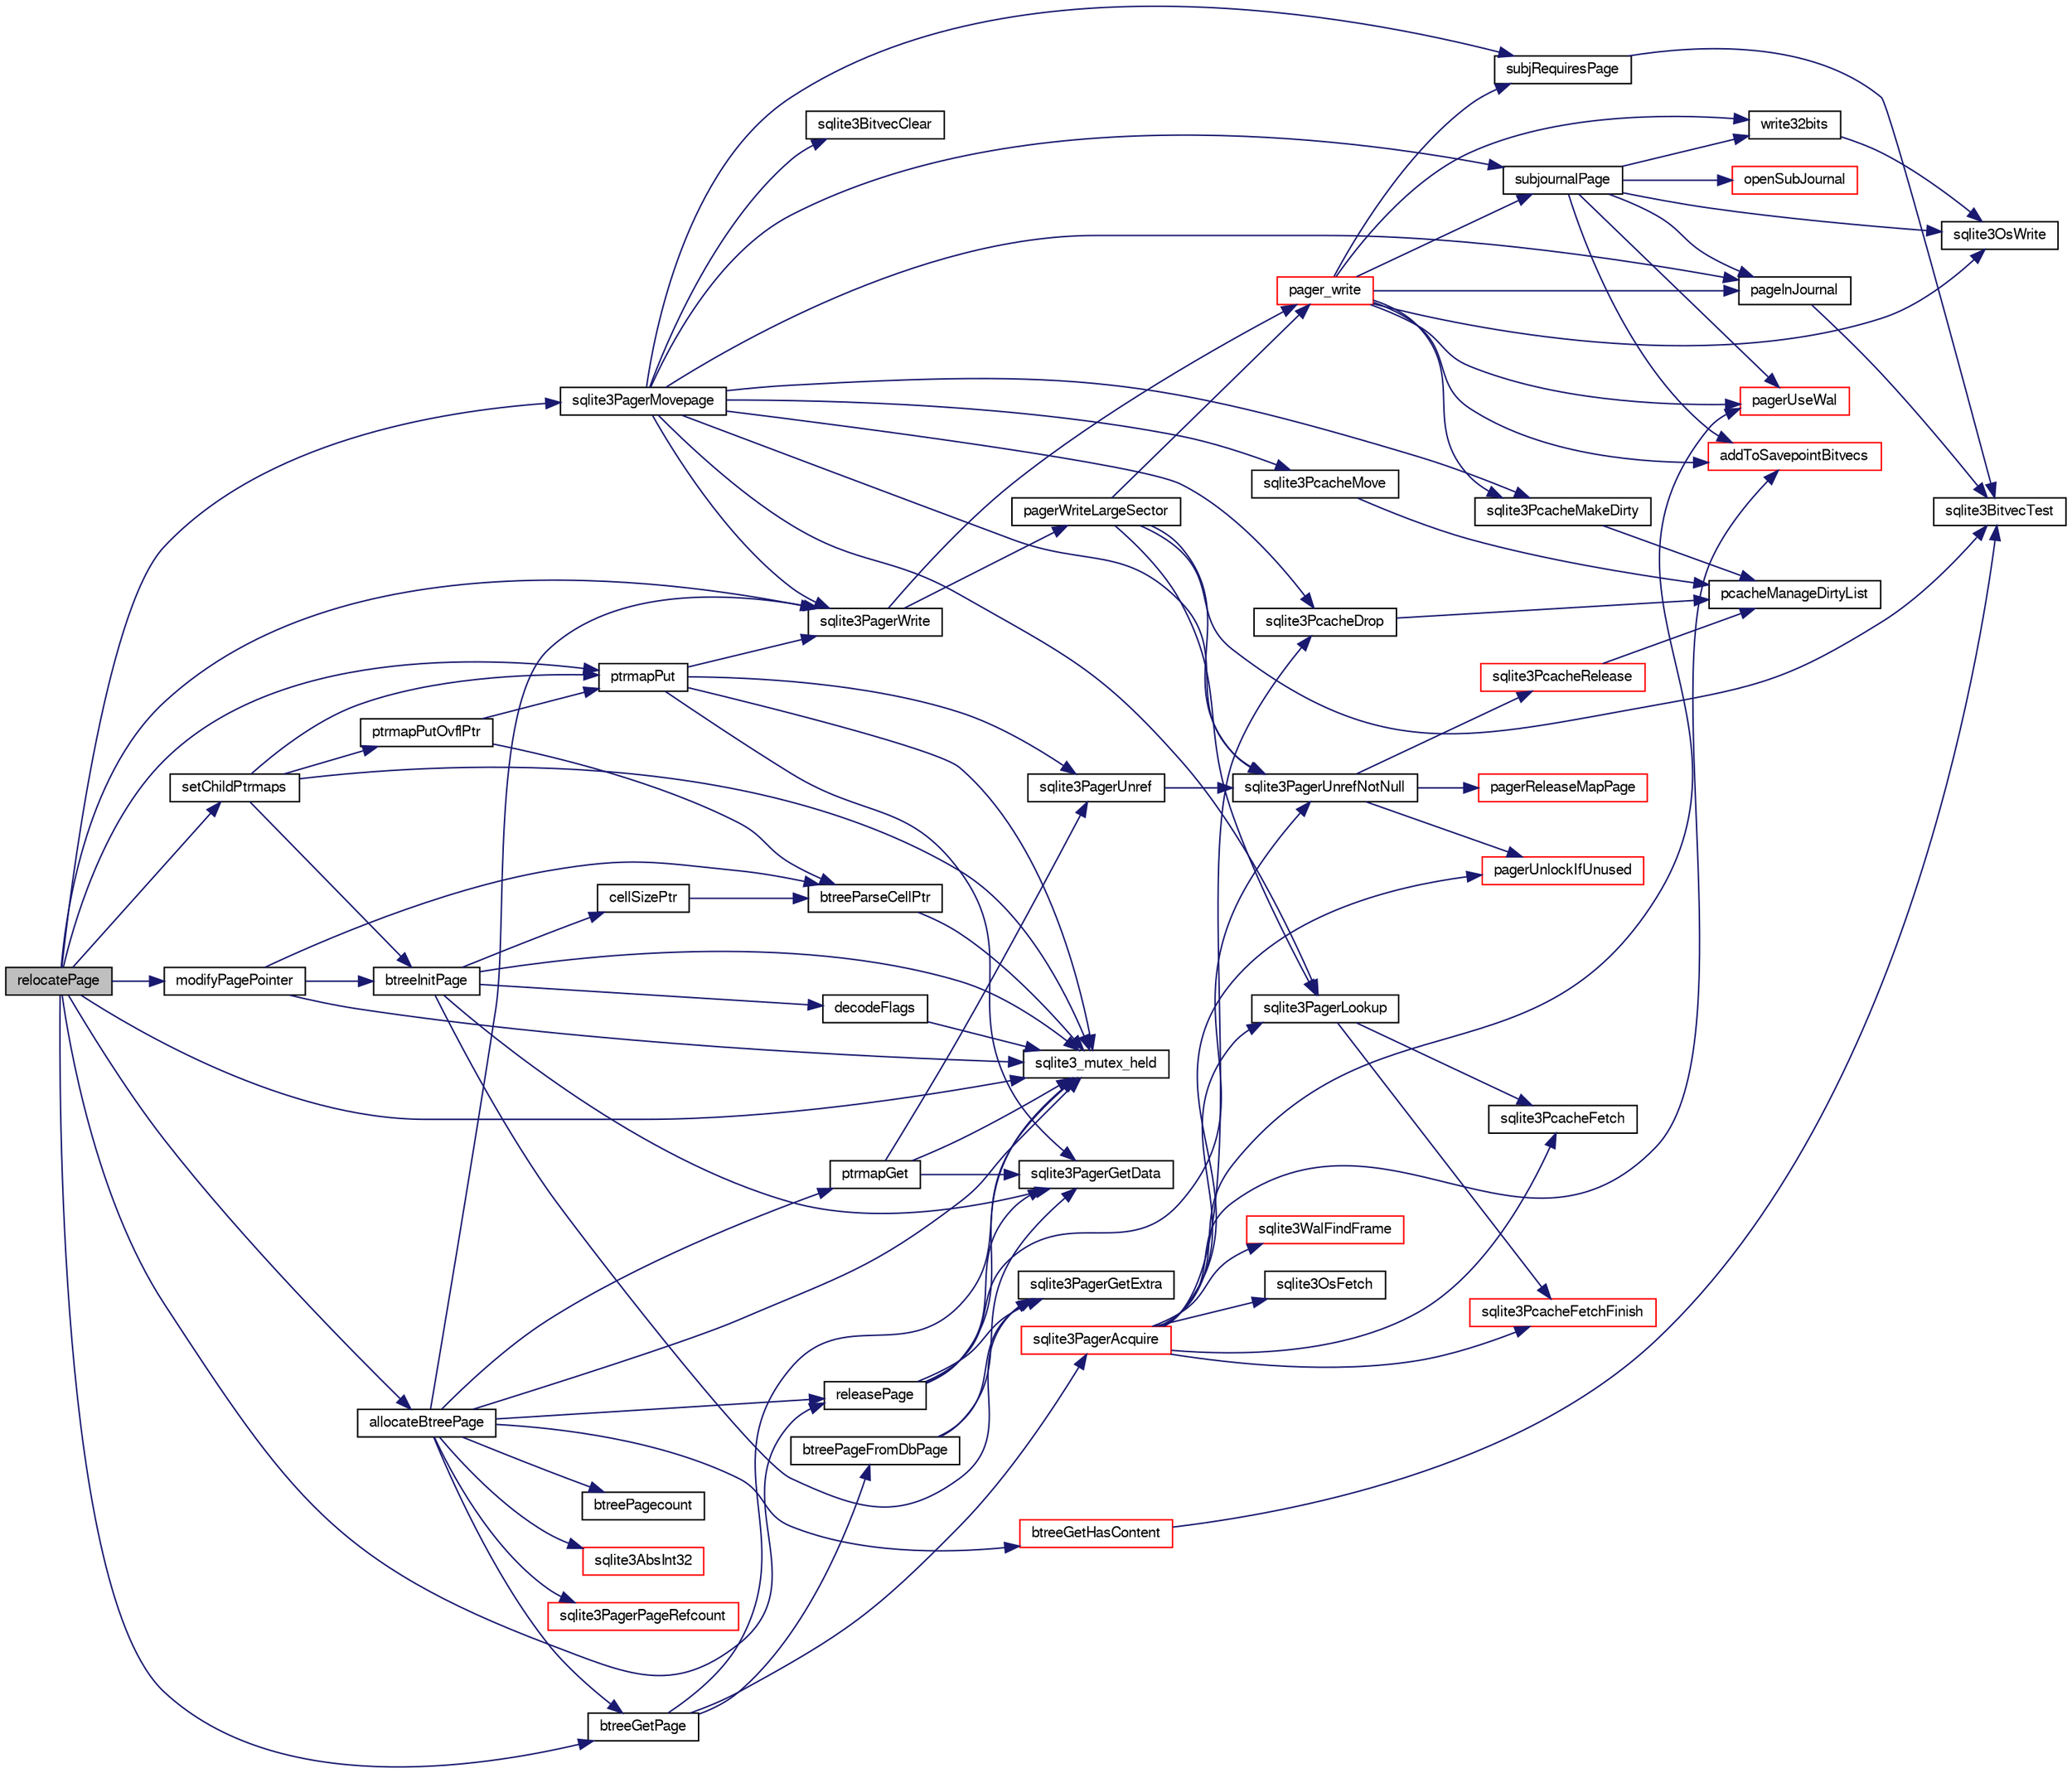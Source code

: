 digraph "relocatePage"
{
  edge [fontname="FreeSans",fontsize="10",labelfontname="FreeSans",labelfontsize="10"];
  node [fontname="FreeSans",fontsize="10",shape=record];
  rankdir="LR";
  Node262004 [label="relocatePage",height=0.2,width=0.4,color="black", fillcolor="grey75", style="filled", fontcolor="black"];
  Node262004 -> Node262005 [color="midnightblue",fontsize="10",style="solid",fontname="FreeSans"];
  Node262005 [label="sqlite3_mutex_held",height=0.2,width=0.4,color="black", fillcolor="white", style="filled",URL="$sqlite3_8c.html#acf77da68932b6bc163c5e68547ecc3e7"];
  Node262004 -> Node262006 [color="midnightblue",fontsize="10",style="solid",fontname="FreeSans"];
  Node262006 [label="sqlite3PagerMovepage",height=0.2,width=0.4,color="black", fillcolor="white", style="filled",URL="$sqlite3_8c.html#a8cdedc7a185709301f12c4d7b305aa1e"];
  Node262006 -> Node262007 [color="midnightblue",fontsize="10",style="solid",fontname="FreeSans"];
  Node262007 [label="sqlite3PagerWrite",height=0.2,width=0.4,color="black", fillcolor="white", style="filled",URL="$sqlite3_8c.html#ad4b8aee028ee99575b0748b299e04ed0"];
  Node262007 -> Node262008 [color="midnightblue",fontsize="10",style="solid",fontname="FreeSans"];
  Node262008 [label="pagerWriteLargeSector",height=0.2,width=0.4,color="black", fillcolor="white", style="filled",URL="$sqlite3_8c.html#a06334f0cc1c2dc95ffe29c2359928b92"];
  Node262008 -> Node262009 [color="midnightblue",fontsize="10",style="solid",fontname="FreeSans"];
  Node262009 [label="sqlite3BitvecTest",height=0.2,width=0.4,color="black", fillcolor="white", style="filled",URL="$sqlite3_8c.html#ab08693a5ff8d1b759eb50dc307ee910f"];
  Node262008 -> Node262010 [color="midnightblue",fontsize="10",style="solid",fontname="FreeSans"];
  Node262010 [label="pager_write",height=0.2,width=0.4,color="red", fillcolor="white", style="filled",URL="$sqlite3_8c.html#aa5dbf1a9dcccf0aa140b04b81325517f"];
  Node262010 -> Node262306 [color="midnightblue",fontsize="10",style="solid",fontname="FreeSans"];
  Node262306 [label="sqlite3PcacheMakeDirty",height=0.2,width=0.4,color="black", fillcolor="white", style="filled",URL="$sqlite3_8c.html#ab2add4c541df2d0b57a993930ee18a3a"];
  Node262306 -> Node262307 [color="midnightblue",fontsize="10",style="solid",fontname="FreeSans"];
  Node262307 [label="pcacheManageDirtyList",height=0.2,width=0.4,color="black", fillcolor="white", style="filled",URL="$sqlite3_8c.html#aae9bc2ddff700c30e5f9c80d531d6acc"];
  Node262010 -> Node262308 [color="midnightblue",fontsize="10",style="solid",fontname="FreeSans"];
  Node262308 [label="pageInJournal",height=0.2,width=0.4,color="black", fillcolor="white", style="filled",URL="$sqlite3_8c.html#a07fb7c067274e7abc0a9ea2d3ffed616"];
  Node262308 -> Node262009 [color="midnightblue",fontsize="10",style="solid",fontname="FreeSans"];
  Node262010 -> Node262309 [color="midnightblue",fontsize="10",style="solid",fontname="FreeSans"];
  Node262309 [label="subjRequiresPage",height=0.2,width=0.4,color="black", fillcolor="white", style="filled",URL="$sqlite3_8c.html#a8c8d460aa8cc7cb907b2e04844aaba86"];
  Node262309 -> Node262009 [color="midnightblue",fontsize="10",style="solid",fontname="FreeSans"];
  Node262010 -> Node262012 [color="midnightblue",fontsize="10",style="solid",fontname="FreeSans"];
  Node262012 [label="pagerUseWal",height=0.2,width=0.4,color="red", fillcolor="white", style="filled",URL="$sqlite3_8c.html#a31def80bfe1de9284d635ba190a5eb68"];
  Node262010 -> Node262311 [color="midnightblue",fontsize="10",style="solid",fontname="FreeSans"];
  Node262311 [label="write32bits",height=0.2,width=0.4,color="black", fillcolor="white", style="filled",URL="$sqlite3_8c.html#a5db7813c01a178a634f0dcd6e7766ed6"];
  Node262311 -> Node262304 [color="midnightblue",fontsize="10",style="solid",fontname="FreeSans"];
  Node262304 [label="sqlite3OsWrite",height=0.2,width=0.4,color="black", fillcolor="white", style="filled",URL="$sqlite3_8c.html#a1eea7ec327af84c05b4dd4cc075a537f"];
  Node262010 -> Node262304 [color="midnightblue",fontsize="10",style="solid",fontname="FreeSans"];
  Node262010 -> Node262313 [color="midnightblue",fontsize="10",style="solid",fontname="FreeSans"];
  Node262313 [label="addToSavepointBitvecs",height=0.2,width=0.4,color="red", fillcolor="white", style="filled",URL="$sqlite3_8c.html#aa2e9bb02bb6975d83ec875f0792792f0"];
  Node262010 -> Node262314 [color="midnightblue",fontsize="10",style="solid",fontname="FreeSans"];
  Node262314 [label="subjournalPage",height=0.2,width=0.4,color="black", fillcolor="white", style="filled",URL="$sqlite3_8c.html#a836f5a13ba09ee3f118ebe73b58591c4"];
  Node262314 -> Node262012 [color="midnightblue",fontsize="10",style="solid",fontname="FreeSans"];
  Node262314 -> Node262308 [color="midnightblue",fontsize="10",style="solid",fontname="FreeSans"];
  Node262314 -> Node262315 [color="midnightblue",fontsize="10",style="solid",fontname="FreeSans"];
  Node262315 [label="openSubJournal",height=0.2,width=0.4,color="red", fillcolor="white", style="filled",URL="$sqlite3_8c.html#a69f445a04e423a1eaf24a2b9f035b427"];
  Node262314 -> Node262311 [color="midnightblue",fontsize="10",style="solid",fontname="FreeSans"];
  Node262314 -> Node262304 [color="midnightblue",fontsize="10",style="solid",fontname="FreeSans"];
  Node262314 -> Node262313 [color="midnightblue",fontsize="10",style="solid",fontname="FreeSans"];
  Node262008 -> Node262317 [color="midnightblue",fontsize="10",style="solid",fontname="FreeSans"];
  Node262317 [label="sqlite3PagerUnrefNotNull",height=0.2,width=0.4,color="black", fillcolor="white", style="filled",URL="$sqlite3_8c.html#a4b314f96f09f5c68c94672e420e31ab9"];
  Node262317 -> Node262318 [color="midnightblue",fontsize="10",style="solid",fontname="FreeSans"];
  Node262318 [label="pagerReleaseMapPage",height=0.2,width=0.4,color="red", fillcolor="white", style="filled",URL="$sqlite3_8c.html#aefa288f9febba49488ab634f8b0d5f6d"];
  Node262317 -> Node262320 [color="midnightblue",fontsize="10",style="solid",fontname="FreeSans"];
  Node262320 [label="sqlite3PcacheRelease",height=0.2,width=0.4,color="red", fillcolor="white", style="filled",URL="$sqlite3_8c.html#ad07fc7a8130ad1e77861f345084b1b83"];
  Node262320 -> Node262307 [color="midnightblue",fontsize="10",style="solid",fontname="FreeSans"];
  Node262317 -> Node262322 [color="midnightblue",fontsize="10",style="solid",fontname="FreeSans"];
  Node262322 [label="pagerUnlockIfUnused",height=0.2,width=0.4,color="red", fillcolor="white", style="filled",URL="$sqlite3_8c.html#abf547f4276efb6f10262f7fde1e4d065"];
  Node262008 -> Node262342 [color="midnightblue",fontsize="10",style="solid",fontname="FreeSans"];
  Node262342 [label="sqlite3PagerLookup",height=0.2,width=0.4,color="black", fillcolor="white", style="filled",URL="$sqlite3_8c.html#a1252ec03814f64eed236cfb21094cafd"];
  Node262342 -> Node262343 [color="midnightblue",fontsize="10",style="solid",fontname="FreeSans"];
  Node262343 [label="sqlite3PcacheFetch",height=0.2,width=0.4,color="black", fillcolor="white", style="filled",URL="$sqlite3_8c.html#a51a10151c5ec2c1c9e6fd615e95a3450"];
  Node262342 -> Node262344 [color="midnightblue",fontsize="10",style="solid",fontname="FreeSans"];
  Node262344 [label="sqlite3PcacheFetchFinish",height=0.2,width=0.4,color="red", fillcolor="white", style="filled",URL="$sqlite3_8c.html#a21f330cb082d63a111f64257e823a4b1"];
  Node262007 -> Node262010 [color="midnightblue",fontsize="10",style="solid",fontname="FreeSans"];
  Node262006 -> Node262309 [color="midnightblue",fontsize="10",style="solid",fontname="FreeSans"];
  Node262006 -> Node262314 [color="midnightblue",fontsize="10",style="solid",fontname="FreeSans"];
  Node262006 -> Node262308 [color="midnightblue",fontsize="10",style="solid",fontname="FreeSans"];
  Node262006 -> Node262342 [color="midnightblue",fontsize="10",style="solid",fontname="FreeSans"];
  Node262006 -> Node262422 [color="midnightblue",fontsize="10",style="solid",fontname="FreeSans"];
  Node262422 [label="sqlite3PcacheMove",height=0.2,width=0.4,color="black", fillcolor="white", style="filled",URL="$sqlite3_8c.html#a51ea21b4bc5c6d0534aa0f67dcb6c4dc"];
  Node262422 -> Node262307 [color="midnightblue",fontsize="10",style="solid",fontname="FreeSans"];
  Node262006 -> Node262347 [color="midnightblue",fontsize="10",style="solid",fontname="FreeSans"];
  Node262347 [label="sqlite3PcacheDrop",height=0.2,width=0.4,color="black", fillcolor="white", style="filled",URL="$sqlite3_8c.html#a78667811e7a2a7e75117cd6ec9cf6486"];
  Node262347 -> Node262307 [color="midnightblue",fontsize="10",style="solid",fontname="FreeSans"];
  Node262006 -> Node262306 [color="midnightblue",fontsize="10",style="solid",fontname="FreeSans"];
  Node262006 -> Node262317 [color="midnightblue",fontsize="10",style="solid",fontname="FreeSans"];
  Node262006 -> Node262423 [color="midnightblue",fontsize="10",style="solid",fontname="FreeSans"];
  Node262423 [label="sqlite3BitvecClear",height=0.2,width=0.4,color="black", fillcolor="white", style="filled",URL="$sqlite3_8c.html#a8313d0c9f9e5d722d6f1fdb670fcbc60"];
  Node262004 -> Node262424 [color="midnightblue",fontsize="10",style="solid",fontname="FreeSans"];
  Node262424 [label="setChildPtrmaps",height=0.2,width=0.4,color="black", fillcolor="white", style="filled",URL="$sqlite3_8c.html#adf2ff6d11495ca47f88ace93f5be9d91"];
  Node262424 -> Node262005 [color="midnightblue",fontsize="10",style="solid",fontname="FreeSans"];
  Node262424 -> Node262425 [color="midnightblue",fontsize="10",style="solid",fontname="FreeSans"];
  Node262425 [label="btreeInitPage",height=0.2,width=0.4,color="black", fillcolor="white", style="filled",URL="$sqlite3_8c.html#a3fbef3abda22e9a3f72c2873ec0b26a3"];
  Node262425 -> Node262005 [color="midnightblue",fontsize="10",style="solid",fontname="FreeSans"];
  Node262425 -> Node262385 [color="midnightblue",fontsize="10",style="solid",fontname="FreeSans"];
  Node262385 [label="sqlite3PagerGetExtra",height=0.2,width=0.4,color="black", fillcolor="white", style="filled",URL="$sqlite3_8c.html#a48e879a6d20f06f27390973ab8d59bd7"];
  Node262425 -> Node262384 [color="midnightblue",fontsize="10",style="solid",fontname="FreeSans"];
  Node262384 [label="sqlite3PagerGetData",height=0.2,width=0.4,color="black", fillcolor="white", style="filled",URL="$sqlite3_8c.html#a9dd340e56fb4b7fad4df339595b8d8a2"];
  Node262425 -> Node262426 [color="midnightblue",fontsize="10",style="solid",fontname="FreeSans"];
  Node262426 [label="decodeFlags",height=0.2,width=0.4,color="black", fillcolor="white", style="filled",URL="$sqlite3_8c.html#acb168e46383706f31cefd555da235eae"];
  Node262426 -> Node262005 [color="midnightblue",fontsize="10",style="solid",fontname="FreeSans"];
  Node262425 -> Node262427 [color="midnightblue",fontsize="10",style="solid",fontname="FreeSans"];
  Node262427 [label="cellSizePtr",height=0.2,width=0.4,color="black", fillcolor="white", style="filled",URL="$sqlite3_8c.html#a6c95c9aac1c8a00490e36674f43e76ec"];
  Node262427 -> Node262428 [color="midnightblue",fontsize="10",style="solid",fontname="FreeSans"];
  Node262428 [label="btreeParseCellPtr",height=0.2,width=0.4,color="black", fillcolor="white", style="filled",URL="$sqlite3_8c.html#a1eba22ca0ddf563de0b29c64551c759f"];
  Node262428 -> Node262005 [color="midnightblue",fontsize="10",style="solid",fontname="FreeSans"];
  Node262424 -> Node262429 [color="midnightblue",fontsize="10",style="solid",fontname="FreeSans"];
  Node262429 [label="ptrmapPutOvflPtr",height=0.2,width=0.4,color="black", fillcolor="white", style="filled",URL="$sqlite3_8c.html#a5b7cb112db531e0498aaddcbadb4985b"];
  Node262429 -> Node262428 [color="midnightblue",fontsize="10",style="solid",fontname="FreeSans"];
  Node262429 -> Node262430 [color="midnightblue",fontsize="10",style="solid",fontname="FreeSans"];
  Node262430 [label="ptrmapPut",height=0.2,width=0.4,color="black", fillcolor="white", style="filled",URL="$sqlite3_8c.html#ac16fbe55892f29324ac5d09957374ed0"];
  Node262430 -> Node262005 [color="midnightblue",fontsize="10",style="solid",fontname="FreeSans"];
  Node262430 -> Node262384 [color="midnightblue",fontsize="10",style="solid",fontname="FreeSans"];
  Node262430 -> Node262007 [color="midnightblue",fontsize="10",style="solid",fontname="FreeSans"];
  Node262430 -> Node262389 [color="midnightblue",fontsize="10",style="solid",fontname="FreeSans"];
  Node262389 [label="sqlite3PagerUnref",height=0.2,width=0.4,color="black", fillcolor="white", style="filled",URL="$sqlite3_8c.html#aa9d040b7f24a8a5d99bf96863b52cd15"];
  Node262389 -> Node262317 [color="midnightblue",fontsize="10",style="solid",fontname="FreeSans"];
  Node262424 -> Node262430 [color="midnightblue",fontsize="10",style="solid",fontname="FreeSans"];
  Node262004 -> Node262430 [color="midnightblue",fontsize="10",style="solid",fontname="FreeSans"];
  Node262004 -> Node262431 [color="midnightblue",fontsize="10",style="solid",fontname="FreeSans"];
  Node262431 [label="btreeGetPage",height=0.2,width=0.4,color="black", fillcolor="white", style="filled",URL="$sqlite3_8c.html#ac59679e30ceb0190614fbd19a7feb6de"];
  Node262431 -> Node262005 [color="midnightblue",fontsize="10",style="solid",fontname="FreeSans"];
  Node262431 -> Node262390 [color="midnightblue",fontsize="10",style="solid",fontname="FreeSans"];
  Node262390 [label="sqlite3PagerAcquire",height=0.2,width=0.4,color="red", fillcolor="white", style="filled",URL="$sqlite3_8c.html#a22a53daafd2bd778cda390312651f994"];
  Node262390 -> Node262012 [color="midnightblue",fontsize="10",style="solid",fontname="FreeSans"];
  Node262390 -> Node262348 [color="midnightblue",fontsize="10",style="solid",fontname="FreeSans"];
  Node262348 [label="sqlite3WalFindFrame",height=0.2,width=0.4,color="red", fillcolor="white", style="filled",URL="$sqlite3_8c.html#a70d73def3adcc264f500a63178742708"];
  Node262390 -> Node262338 [color="midnightblue",fontsize="10",style="solid",fontname="FreeSans"];
  Node262338 [label="sqlite3OsFetch",height=0.2,width=0.4,color="black", fillcolor="white", style="filled",URL="$sqlite3_8c.html#ab5b9137b375d5d8a8c216a644056cba7"];
  Node262390 -> Node262342 [color="midnightblue",fontsize="10",style="solid",fontname="FreeSans"];
  Node262390 -> Node262343 [color="midnightblue",fontsize="10",style="solid",fontname="FreeSans"];
  Node262390 -> Node262344 [color="midnightblue",fontsize="10",style="solid",fontname="FreeSans"];
  Node262390 -> Node262313 [color="midnightblue",fontsize="10",style="solid",fontname="FreeSans"];
  Node262390 -> Node262347 [color="midnightblue",fontsize="10",style="solid",fontname="FreeSans"];
  Node262390 -> Node262322 [color="midnightblue",fontsize="10",style="solid",fontname="FreeSans"];
  Node262431 -> Node262432 [color="midnightblue",fontsize="10",style="solid",fontname="FreeSans"];
  Node262432 [label="btreePageFromDbPage",height=0.2,width=0.4,color="black", fillcolor="white", style="filled",URL="$sqlite3_8c.html#a148c0bf09d4ef14a49e0e7a2c0506c80"];
  Node262432 -> Node262385 [color="midnightblue",fontsize="10",style="solid",fontname="FreeSans"];
  Node262432 -> Node262384 [color="midnightblue",fontsize="10",style="solid",fontname="FreeSans"];
  Node262004 -> Node262007 [color="midnightblue",fontsize="10",style="solid",fontname="FreeSans"];
  Node262004 -> Node262433 [color="midnightblue",fontsize="10",style="solid",fontname="FreeSans"];
  Node262433 [label="releasePage",height=0.2,width=0.4,color="black", fillcolor="white", style="filled",URL="$sqlite3_8c.html#a92c6fb14f9bcf117440c35116c26d6c4"];
  Node262433 -> Node262385 [color="midnightblue",fontsize="10",style="solid",fontname="FreeSans"];
  Node262433 -> Node262384 [color="midnightblue",fontsize="10",style="solid",fontname="FreeSans"];
  Node262433 -> Node262005 [color="midnightblue",fontsize="10",style="solid",fontname="FreeSans"];
  Node262433 -> Node262317 [color="midnightblue",fontsize="10",style="solid",fontname="FreeSans"];
  Node262004 -> Node262434 [color="midnightblue",fontsize="10",style="solid",fontname="FreeSans"];
  Node262434 [label="modifyPagePointer",height=0.2,width=0.4,color="black", fillcolor="white", style="filled",URL="$sqlite3_8c.html#acc82754cf975b3a8033b396d86f1045a"];
  Node262434 -> Node262005 [color="midnightblue",fontsize="10",style="solid",fontname="FreeSans"];
  Node262434 -> Node262425 [color="midnightblue",fontsize="10",style="solid",fontname="FreeSans"];
  Node262434 -> Node262428 [color="midnightblue",fontsize="10",style="solid",fontname="FreeSans"];
  Node262004 -> Node262435 [color="midnightblue",fontsize="10",style="solid",fontname="FreeSans"];
  Node262435 [label="allocateBtreePage",height=0.2,width=0.4,color="black", fillcolor="white", style="filled",URL="$sqlite3_8c.html#ae84ce1103eabfe9455a6a59e6cec4a33"];
  Node262435 -> Node262005 [color="midnightblue",fontsize="10",style="solid",fontname="FreeSans"];
  Node262435 -> Node262388 [color="midnightblue",fontsize="10",style="solid",fontname="FreeSans"];
  Node262388 [label="btreePagecount",height=0.2,width=0.4,color="black", fillcolor="white", style="filled",URL="$sqlite3_8c.html#a9cc4ac11752c088db89d551ec1495a15"];
  Node262435 -> Node262436 [color="midnightblue",fontsize="10",style="solid",fontname="FreeSans"];
  Node262436 [label="ptrmapGet",height=0.2,width=0.4,color="black", fillcolor="white", style="filled",URL="$sqlite3_8c.html#ae91bfd9c1bec807a52a384d2ed01934b"];
  Node262436 -> Node262005 [color="midnightblue",fontsize="10",style="solid",fontname="FreeSans"];
  Node262436 -> Node262384 [color="midnightblue",fontsize="10",style="solid",fontname="FreeSans"];
  Node262436 -> Node262389 [color="midnightblue",fontsize="10",style="solid",fontname="FreeSans"];
  Node262435 -> Node262007 [color="midnightblue",fontsize="10",style="solid",fontname="FreeSans"];
  Node262435 -> Node262431 [color="midnightblue",fontsize="10",style="solid",fontname="FreeSans"];
  Node262435 -> Node262433 [color="midnightblue",fontsize="10",style="solid",fontname="FreeSans"];
  Node262435 -> Node262437 [color="midnightblue",fontsize="10",style="solid",fontname="FreeSans"];
  Node262437 [label="sqlite3AbsInt32",height=0.2,width=0.4,color="red", fillcolor="white", style="filled",URL="$sqlite3_8c.html#a8fdd09f2c6e36df943b6b6092ac0dcbf"];
  Node262435 -> Node262445 [color="midnightblue",fontsize="10",style="solid",fontname="FreeSans"];
  Node262445 [label="btreeGetHasContent",height=0.2,width=0.4,color="red", fillcolor="white", style="filled",URL="$sqlite3_8c.html#a1ebd60bdf9e0181818da4eff654b1a26"];
  Node262445 -> Node262009 [color="midnightblue",fontsize="10",style="solid",fontname="FreeSans"];
  Node262435 -> Node262447 [color="midnightblue",fontsize="10",style="solid",fontname="FreeSans"];
  Node262447 [label="sqlite3PagerPageRefcount",height=0.2,width=0.4,color="red", fillcolor="white", style="filled",URL="$sqlite3_8c.html#a02362e6744d4431e328d760bef635a19"];
}
